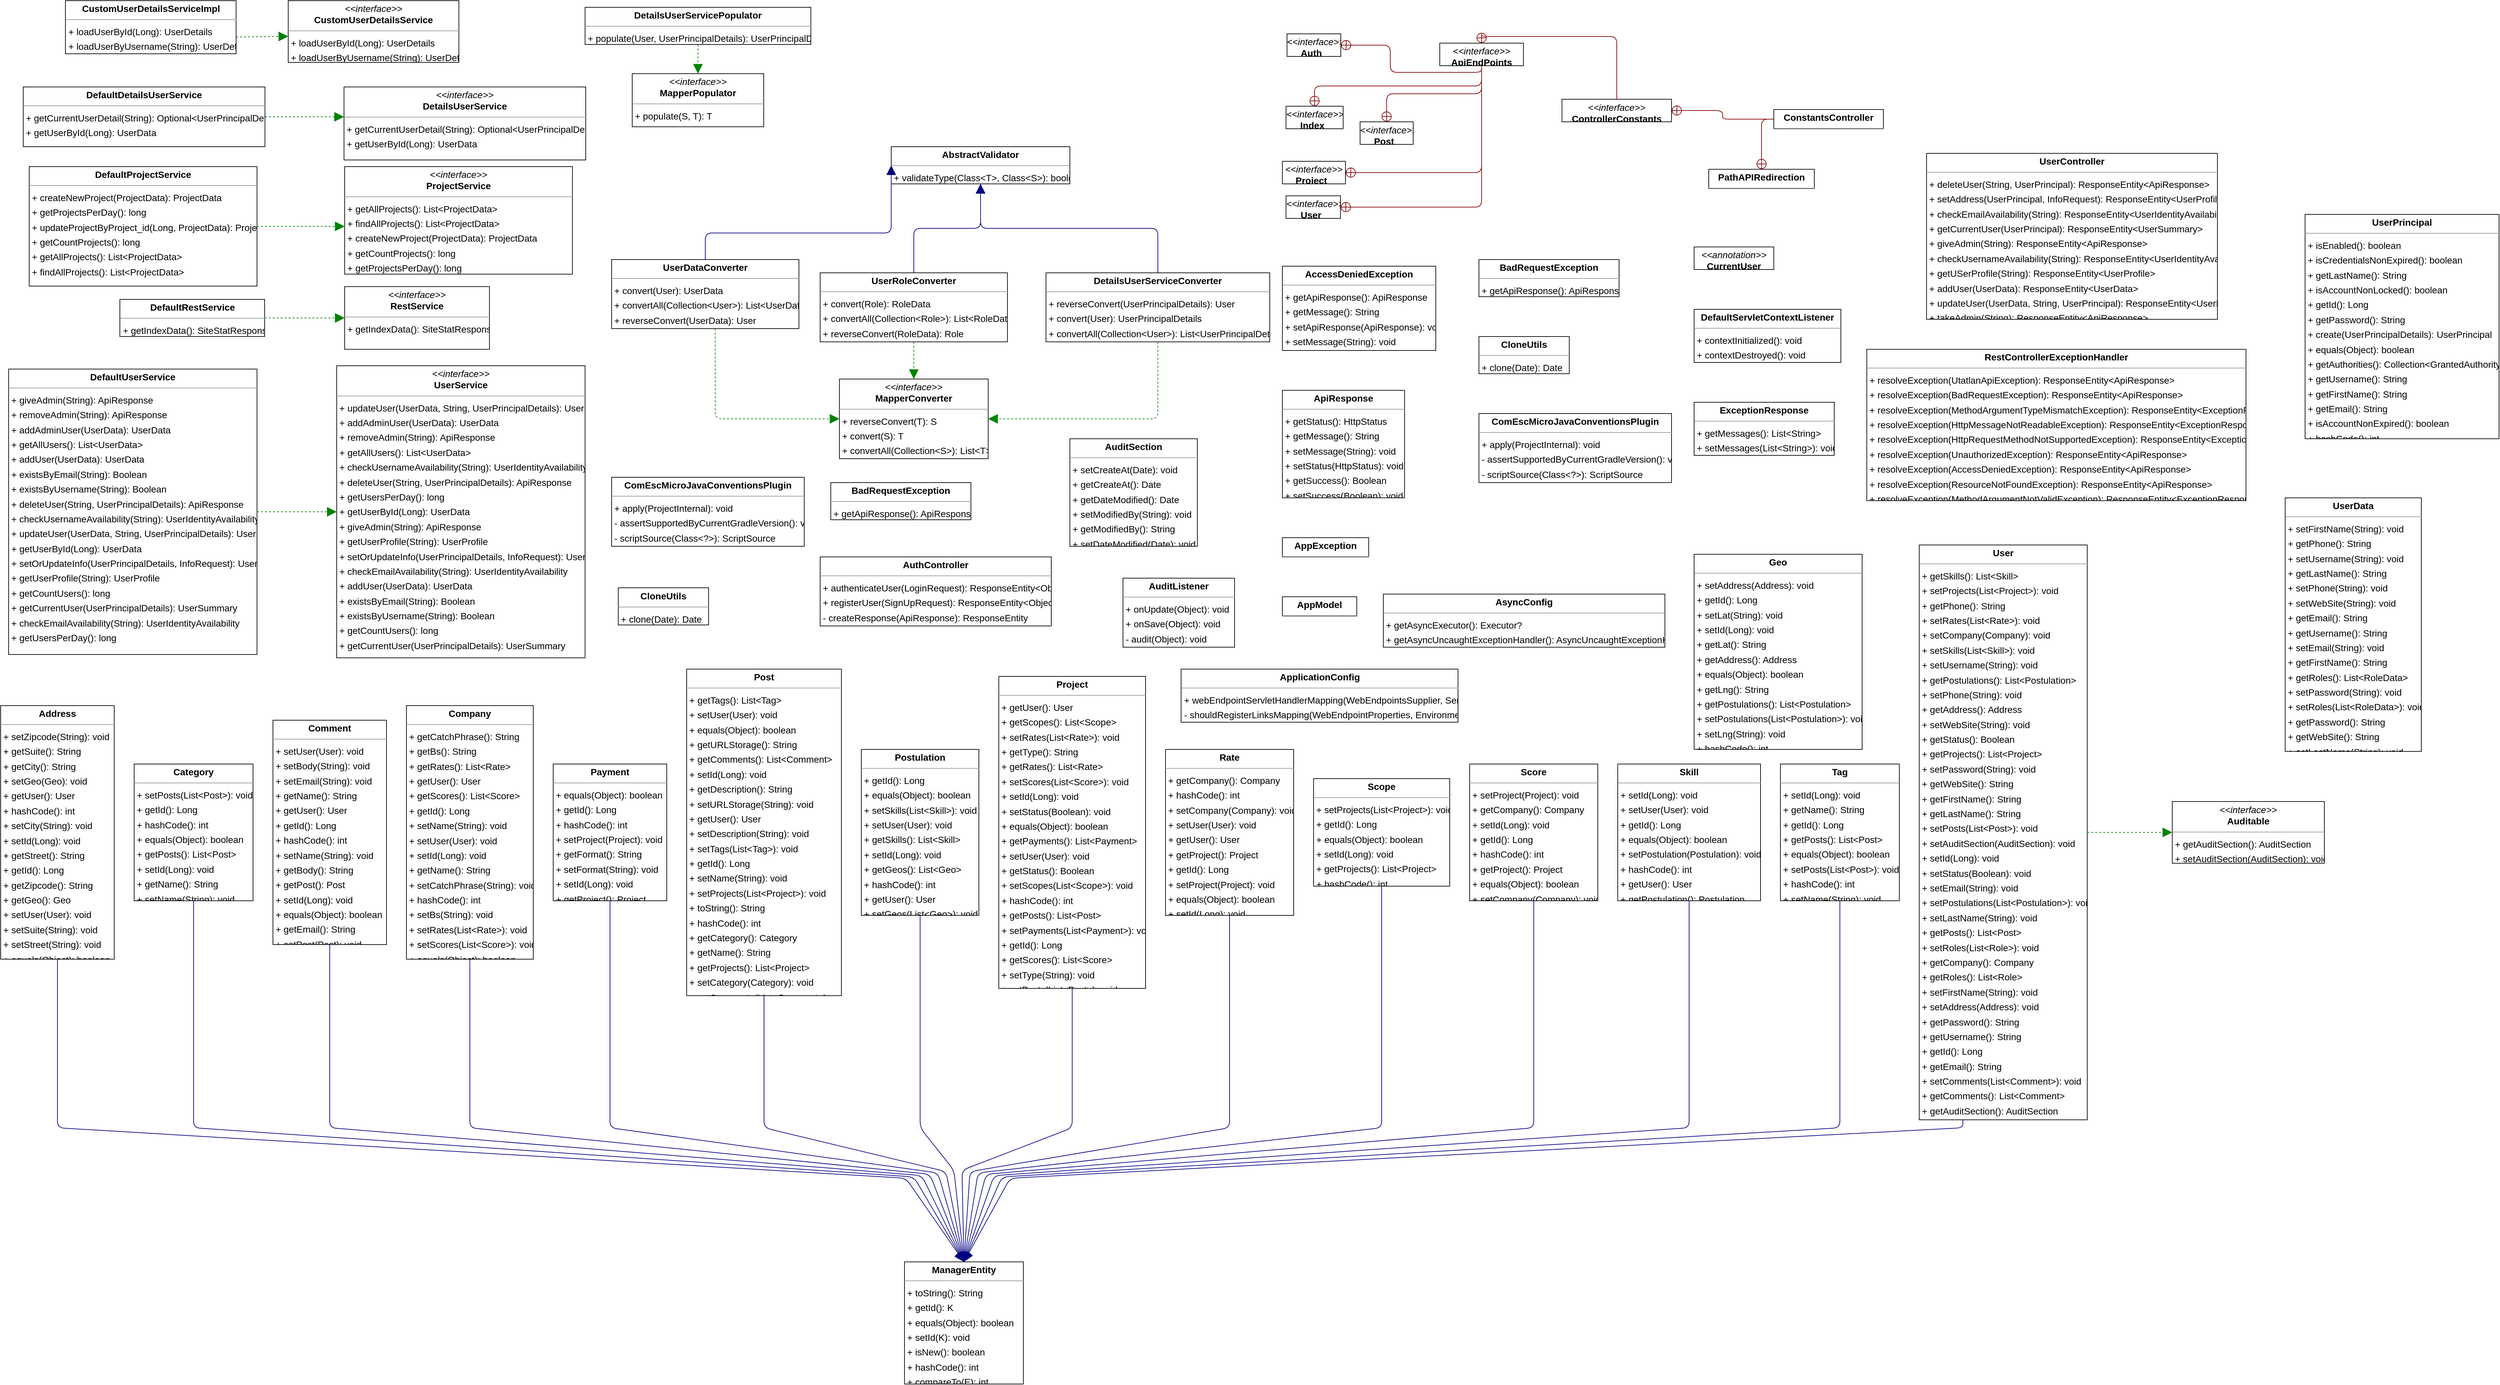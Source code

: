 <mxfile version="20.3.2" type="device"><diagram id="njbZOx1nMoetWhdykB2X" name="Página-1"><mxGraphModel dx="4890" dy="3415" grid="1" gridSize="10" guides="1" tooltips="1" connect="1" arrows="1" fold="1" page="1" pageScale="1" pageWidth="827" pageHeight="1169" background="none" math="0" shadow="0"><root><mxCell id="0"/><mxCell id="1" parent="0"/><mxCell id="node6" value="&lt;p style=&quot;margin:0px;margin-top:4px;text-align:center;&quot;&gt;&lt;b&gt;AbstractValidator&lt;T, S&gt;&lt;/b&gt;&lt;/p&gt;&lt;hr size=&quot;1&quot;/&gt;&lt;p style=&quot;margin:0 0 0 4px;line-height:1.6;&quot;&gt;+ validateType(Class&amp;lt;T&amp;gt;, Class&amp;lt;S&amp;gt;): boolean&lt;/p&gt;" style="verticalAlign=top;align=left;overflow=fill;fontSize=14;fontFamily=Helvetica;html=1;rounded=0;shadow=0;comic=0;labelBackgroundColor=none;strokeWidth=1;" parent="1" vertex="1"><mxGeometry x="521" y="-949" width="269" height="56" as="geometry"/></mxCell><mxCell id="node72" value="&lt;p style=&quot;margin:0px;margin-top:4px;text-align:center;&quot;&gt;&lt;b&gt;AccessDeniedException&lt;/b&gt;&lt;/p&gt;&lt;hr size=&quot;1&quot;/&gt;&lt;p style=&quot;margin:0 0 0 4px;line-height:1.6;&quot;&gt;+ getApiResponse(): ApiResponse&lt;br/&gt;+ getMessage(): String&lt;br/&gt;+ setApiResponse(ApiResponse): void&lt;br/&gt;+ setMessage(String): void&lt;/p&gt;" style="verticalAlign=top;align=left;overflow=fill;fontSize=14;fontFamily=Helvetica;html=1;rounded=0;shadow=0;comic=0;labelBackgroundColor=none;strokeWidth=1;" parent="1" vertex="1"><mxGeometry x="1110" y="-769" width="231" height="127" as="geometry"/></mxCell><mxCell id="node67" value="&lt;p style=&quot;margin:0px;margin-top:4px;text-align:center;&quot;&gt;&lt;b&gt;Address&lt;/b&gt;&lt;/p&gt;&lt;hr size=&quot;1&quot;/&gt;&lt;p style=&quot;margin:0 0 0 4px;line-height:1.6;&quot;&gt;+ setZipcode(String): void&lt;br/&gt;+ getSuite(): String&lt;br/&gt;+ getCity(): String&lt;br/&gt;+ setGeo(Geo): void&lt;br/&gt;+ getUser(): User&lt;br/&gt;+ hashCode(): int&lt;br/&gt;+ setCity(String): void&lt;br/&gt;+ setId(Long): void&lt;br/&gt;+ getStreet(): String&lt;br/&gt;+ getId(): Long&lt;br/&gt;+ getZipcode(): String&lt;br/&gt;+ getGeo(): Geo&lt;br/&gt;+ setUser(User): void&lt;br/&gt;+ setSuite(String): void&lt;br/&gt;+ setStreet(String): void&lt;br/&gt;+ equals(Object): boolean&lt;/p&gt;" style="verticalAlign=top;align=left;overflow=fill;fontSize=14;fontFamily=Helvetica;html=1;rounded=0;shadow=0;comic=0;labelBackgroundColor=none;strokeWidth=1;" parent="1" vertex="1"><mxGeometry x="-820" y="-107" width="171" height="382" as="geometry"/></mxCell><mxCell id="node105" value="&lt;p style=&quot;margin:0px;margin-top:4px;text-align:center;&quot;&gt;&lt;i&gt;&amp;lt;&amp;lt;interface&amp;gt;&amp;gt;&lt;/i&gt;&lt;br/&gt;&lt;b&gt;ApiEndPoints&lt;/b&gt;&lt;/p&gt;&lt;hr size=&quot;1&quot;/&gt;" style="verticalAlign=top;align=left;overflow=fill;fontSize=14;fontFamily=Helvetica;html=1;rounded=0;shadow=0;comic=0;labelBackgroundColor=none;strokeWidth=1;" parent="1" vertex="1"><mxGeometry x="1347" y="-1104.997" width="126" height="34" as="geometry"/></mxCell><mxCell id="node83" value="&lt;p style=&quot;margin:0px;margin-top:4px;text-align:center;&quot;&gt;&lt;b&gt;ApiResponse&lt;/b&gt;&lt;/p&gt;&lt;hr size=&quot;1&quot;/&gt;&lt;p style=&quot;margin:0 0 0 4px;line-height:1.6;&quot;&gt;+ getStatus(): HttpStatus&lt;br/&gt;+ getMessage(): String&lt;br/&gt;+ setMessage(String): void&lt;br/&gt;+ setStatus(HttpStatus): void&lt;br/&gt;+ getSuccess(): Boolean&lt;br/&gt;+ setSuccess(Boolean): void&lt;/p&gt;" style="verticalAlign=top;align=left;overflow=fill;fontSize=14;fontFamily=Helvetica;html=1;rounded=0;shadow=0;comic=0;labelBackgroundColor=none;strokeWidth=1;" parent="1" vertex="1"><mxGeometry x="1110" y="-582" width="184" height="162" as="geometry"/></mxCell><mxCell id="node98" value="&lt;p style=&quot;margin:0px;margin-top:4px;text-align:center;&quot;&gt;&lt;b&gt;AppException&lt;/b&gt;&lt;/p&gt;&lt;hr size=&quot;1&quot;/&gt;" style="verticalAlign=top;align=left;overflow=fill;fontSize=14;fontFamily=Helvetica;html=1;rounded=0;shadow=0;comic=0;labelBackgroundColor=none;strokeWidth=1;" parent="1" vertex="1"><mxGeometry x="1110" y="-360" width="130" height="29" as="geometry"/></mxCell><mxCell id="node95" value="&lt;p style=&quot;margin:0px;margin-top:4px;text-align:center;&quot;&gt;&lt;b&gt;AppModel&lt;/b&gt;&lt;/p&gt;&lt;hr size=&quot;1&quot;/&gt;" style="verticalAlign=top;align=left;overflow=fill;fontSize=14;fontFamily=Helvetica;html=1;rounded=0;shadow=0;comic=0;labelBackgroundColor=none;strokeWidth=1;" parent="1" vertex="1"><mxGeometry x="1110" y="-271" width="112" height="29" as="geometry"/></mxCell><mxCell id="node34" value="&lt;p style=&quot;margin:0px;margin-top:4px;text-align:center;&quot;&gt;&lt;b&gt;ApplicationConfig&lt;/b&gt;&lt;/p&gt;&lt;hr size=&quot;1&quot;/&gt;&lt;p style=&quot;margin:0 0 0 4px;line-height:1.6;&quot;&gt;+ webEndpointServletHandlerMapping(WebEndpointsSupplier, ServletEndpointsSupplier, ControllerEndpointsSupplier, EndpointMediaTypes, CorsEndpointProperties, WebEndpointProperties, Environment): WebMvcEndpointHandlerMapping&lt;br/&gt;- shouldRegisterLinksMapping(WebEndpointProperties, Environment, String): boolean&lt;/p&gt;" style="verticalAlign=top;align=left;overflow=fill;fontSize=14;fontFamily=Helvetica;html=1;rounded=0;shadow=0;comic=0;labelBackgroundColor=none;strokeWidth=1;" parent="1" vertex="1"><mxGeometry x="957.5" y="-162" width="417" height="80" as="geometry"/></mxCell><mxCell id="node33" value="&lt;p style=&quot;margin:0px;margin-top:4px;text-align:center;&quot;&gt;&lt;b&gt;AsyncConfig&lt;/b&gt;&lt;/p&gt;&lt;hr size=&quot;1&quot;/&gt;&lt;p style=&quot;margin:0 0 0 4px;line-height:1.6;&quot;&gt;+ getAsyncExecutor(): Executor?&lt;br/&gt;+ getAsyncUncaughtExceptionHandler(): AsyncUncaughtExceptionHandler?&lt;/p&gt;" style="verticalAlign=top;align=left;overflow=fill;fontSize=14;fontFamily=Helvetica;html=1;rounded=0;shadow=0;comic=0;labelBackgroundColor=none;strokeWidth=1;" parent="1" vertex="1"><mxGeometry x="1262" y="-275" width="424" height="80" as="geometry"/></mxCell><mxCell id="node77" value="&lt;p style=&quot;margin:0px;margin-top:4px;text-align:center;&quot;&gt;&lt;b&gt;AuditListener&lt;/b&gt;&lt;/p&gt;&lt;hr size=&quot;1&quot;/&gt;&lt;p style=&quot;margin:0 0 0 4px;line-height:1.6;&quot;&gt;+ onUpdate(Object): void&lt;br/&gt;+ onSave(Object): void&lt;br/&gt;- audit(Object): void&lt;/p&gt;" style="verticalAlign=top;align=left;overflow=fill;fontSize=14;fontFamily=Helvetica;html=1;rounded=0;shadow=0;comic=0;labelBackgroundColor=none;strokeWidth=1;" parent="1" vertex="1"><mxGeometry x="870" y="-299" width="168" height="104" as="geometry"/></mxCell><mxCell id="node84" value="&lt;p style=&quot;margin:0px;margin-top:4px;text-align:center;&quot;&gt;&lt;b&gt;AuditSection&lt;/b&gt;&lt;/p&gt;&lt;hr size=&quot;1&quot;/&gt;&lt;p style=&quot;margin:0 0 0 4px;line-height:1.6;&quot;&gt;+ setCreateAt(Date): void&lt;br/&gt;+ getCreateAt(): Date&lt;br/&gt;+ getDateModified(): Date&lt;br/&gt;+ setModifiedBy(String): void&lt;br/&gt;+ getModifiedBy(): String&lt;br/&gt;+ setDateModified(Date): void&lt;/p&gt;" style="verticalAlign=top;align=left;overflow=fill;fontSize=14;fontFamily=Helvetica;html=1;rounded=0;shadow=0;comic=0;labelBackgroundColor=none;strokeWidth=1;" parent="1" vertex="1"><mxGeometry x="790" y="-509" width="192" height="162" as="geometry"/></mxCell><mxCell id="node45" value="&lt;p style=&quot;margin:0px;margin-top:4px;text-align:center;&quot;&gt;&lt;i&gt;&amp;lt;&amp;lt;interface&amp;gt;&amp;gt;&lt;/i&gt;&lt;br/&gt;&lt;b&gt;Auditable&lt;/b&gt;&lt;/p&gt;&lt;hr size=&quot;1&quot;/&gt;&lt;p style=&quot;margin:0 0 0 4px;line-height:1.6;&quot;&gt;+ getAuditSection(): AuditSection&lt;br/&gt;+ setAuditSection(AuditSection): void&lt;/p&gt;" style="verticalAlign=top;align=left;overflow=fill;fontSize=14;fontFamily=Helvetica;html=1;rounded=0;shadow=0;comic=0;labelBackgroundColor=none;strokeWidth=1;" parent="1" vertex="1"><mxGeometry x="2450" y="37.5" width="229" height="93" as="geometry"/></mxCell><mxCell id="node42" value="&lt;p style=&quot;margin:0px;margin-top:4px;text-align:center;&quot;&gt;&lt;b&gt;AuthController&lt;/b&gt;&lt;/p&gt;&lt;hr size=&quot;1&quot;/&gt;&lt;p style=&quot;margin:0 0 0 4px;line-height:1.6;&quot;&gt;+ authenticateUser(LoginRequest): ResponseEntity&amp;lt;Object&amp;gt;&lt;br/&gt;+ registerUser(SignUpRequest): ResponseEntity&amp;lt;Object&amp;gt;&lt;br/&gt;- createResponse(ApiResponse): ResponseEntity&lt;/p&gt;" style="verticalAlign=top;align=left;overflow=fill;fontSize=14;fontFamily=Helvetica;html=1;rounded=0;shadow=0;comic=0;labelBackgroundColor=none;strokeWidth=1;" parent="1" vertex="1"><mxGeometry x="414" y="-331" width="348" height="104" as="geometry"/></mxCell><mxCell id="node106" value="&lt;p style=&quot;margin:0px;margin-top:4px;text-align:center;&quot;&gt;&lt;i&gt;&amp;lt;&amp;lt;interface&amp;gt;&amp;gt;&lt;/i&gt;&lt;br/&gt;&lt;b&gt;Auth_&lt;/b&gt;&lt;/p&gt;&lt;hr size=&quot;1&quot;/&gt;" style="verticalAlign=top;align=left;overflow=fill;fontSize=14;fontFamily=Helvetica;html=1;rounded=0;shadow=0;comic=0;labelBackgroundColor=none;strokeWidth=1;" parent="1" vertex="1"><mxGeometry x="1117" y="-1119" width="81" height="34" as="geometry"/></mxCell><mxCell id="node30" value="&lt;p style=&quot;margin:0px;margin-top:4px;text-align:center;&quot;&gt;&lt;b&gt;BadRequestException&lt;/b&gt;&lt;/p&gt;&lt;hr size=&quot;1&quot;/&gt;&lt;p style=&quot;margin:0 0 0 4px;line-height:1.6;&quot;&gt;+ getApiResponse(): ApiResponse&lt;/p&gt;" style="verticalAlign=top;align=left;overflow=fill;fontSize=14;fontFamily=Helvetica;html=1;rounded=0;shadow=0;comic=0;labelBackgroundColor=none;strokeWidth=1;" parent="1" vertex="1"><mxGeometry x="430" y="-443" width="211" height="56" as="geometry"/></mxCell><mxCell id="node52" value="&lt;p style=&quot;margin:0px;margin-top:4px;text-align:center;&quot;&gt;&lt;b&gt;Category&lt;/b&gt;&lt;/p&gt;&lt;hr size=&quot;1&quot;/&gt;&lt;p style=&quot;margin:0 0 0 4px;line-height:1.6;&quot;&gt;+ setPosts(List&amp;lt;Post&amp;gt;): void&lt;br/&gt;+ getId(): Long&lt;br/&gt;+ hashCode(): int&lt;br/&gt;+ equals(Object): boolean&lt;br/&gt;+ getPosts(): List&amp;lt;Post&amp;gt;&lt;br/&gt;+ setId(Long): void&lt;br/&gt;+ getName(): String&lt;br/&gt;+ setName(String): void&lt;/p&gt;" style="verticalAlign=top;align=left;overflow=fill;fontSize=14;fontFamily=Helvetica;html=1;rounded=0;shadow=0;comic=0;labelBackgroundColor=none;strokeWidth=1;" parent="1" vertex="1"><mxGeometry x="-619" y="-19" width="179" height="206" as="geometry"/></mxCell><mxCell id="node11" value="&lt;p style=&quot;margin:0px;margin-top:4px;text-align:center;&quot;&gt;&lt;b&gt;CloneUtils&lt;/b&gt;&lt;/p&gt;&lt;hr size=&quot;1&quot;/&gt;&lt;p style=&quot;margin:0 0 0 4px;line-height:1.6;&quot;&gt;+ clone(Date): Date&lt;/p&gt;" style="verticalAlign=top;align=left;overflow=fill;fontSize=14;fontFamily=Helvetica;html=1;rounded=0;shadow=0;comic=0;labelBackgroundColor=none;strokeWidth=1;" parent="1" vertex="1"><mxGeometry x="110" y="-284.5" width="136" height="56" as="geometry"/></mxCell><mxCell id="node55" value="&lt;p style=&quot;margin:0px;margin-top:4px;text-align:center;&quot;&gt;&lt;b&gt;ComEscMicroJavaConventionsPlugin&lt;/b&gt;&lt;/p&gt;&lt;hr size=&quot;1&quot;/&gt;&lt;p style=&quot;margin:0 0 0 4px;line-height:1.6;&quot;&gt;+ apply(ProjectInternal): void&lt;br/&gt;- assertSupportedByCurrentGradleVersion(): void&lt;br/&gt;- scriptSource(Class&amp;lt;?&amp;gt;): ScriptSource&lt;/p&gt;" style="verticalAlign=top;align=left;overflow=fill;fontSize=14;fontFamily=Helvetica;html=1;rounded=0;shadow=0;comic=0;labelBackgroundColor=none;strokeWidth=1;" parent="1" vertex="1"><mxGeometry x="100" y="-451" width="290" height="104" as="geometry"/></mxCell><mxCell id="node97" value="&lt;p style=&quot;margin:0px;margin-top:4px;text-align:center;&quot;&gt;&lt;b&gt;Comment&lt;/b&gt;&lt;/p&gt;&lt;hr size=&quot;1&quot;/&gt;&lt;p style=&quot;margin:0 0 0 4px;line-height:1.6;&quot;&gt;+ setUser(User): void&lt;br/&gt;+ setBody(String): void&lt;br/&gt;+ setEmail(String): void&lt;br/&gt;+ getName(): String&lt;br/&gt;+ getUser(): User&lt;br/&gt;+ getId(): Long&lt;br/&gt;+ hashCode(): int&lt;br/&gt;+ setName(String): void&lt;br/&gt;+ getBody(): String&lt;br/&gt;+ getPost(): Post&lt;br/&gt;+ setId(Long): void&lt;br/&gt;+ equals(Object): boolean&lt;br/&gt;+ getEmail(): String&lt;br/&gt;+ setPost(Post): void&lt;/p&gt;" style="verticalAlign=top;align=left;overflow=fill;fontSize=14;fontFamily=Helvetica;html=1;rounded=0;shadow=0;comic=0;labelBackgroundColor=none;strokeWidth=1;" parent="1" vertex="1"><mxGeometry x="-410" y="-85" width="171" height="338" as="geometry"/></mxCell><mxCell id="node3" value="&lt;p style=&quot;margin:0px;margin-top:4px;text-align:center;&quot;&gt;&lt;b&gt;Company&lt;/b&gt;&lt;/p&gt;&lt;hr size=&quot;1&quot;/&gt;&lt;p style=&quot;margin:0 0 0 4px;line-height:1.6;&quot;&gt;+ getCatchPhrase(): String&lt;br/&gt;+ getBs(): String&lt;br/&gt;+ getRates(): List&amp;lt;Rate&amp;gt;&lt;br/&gt;+ getUser(): User&lt;br/&gt;+ getScores(): List&amp;lt;Score&amp;gt;&lt;br/&gt;+ getId(): Long&lt;br/&gt;+ setName(String): void&lt;br/&gt;+ setUser(User): void&lt;br/&gt;+ setId(Long): void&lt;br/&gt;+ getName(): String&lt;br/&gt;+ setCatchPhrase(String): void&lt;br/&gt;+ hashCode(): int&lt;br/&gt;+ setBs(String): void&lt;br/&gt;+ setRates(List&amp;lt;Rate&amp;gt;): void&lt;br/&gt;+ setScores(List&amp;lt;Score&amp;gt;): void&lt;br/&gt;+ equals(Object): boolean&lt;/p&gt;" style="verticalAlign=top;align=left;overflow=fill;fontSize=14;fontFamily=Helvetica;html=1;rounded=0;shadow=0;comic=0;labelBackgroundColor=none;strokeWidth=1;" parent="1" vertex="1"><mxGeometry x="-209" y="-107" width="191" height="382" as="geometry"/></mxCell><mxCell id="node71" value="&lt;p style=&quot;margin:0px;margin-top:4px;text-align:center;&quot;&gt;&lt;b&gt;ConstantsController&lt;/b&gt;&lt;/p&gt;&lt;hr size=&quot;1&quot;/&gt;" style="verticalAlign=top;align=left;overflow=fill;fontSize=14;fontFamily=Helvetica;html=1;rounded=0;shadow=0;comic=0;labelBackgroundColor=none;strokeWidth=1;" parent="1" vertex="1"><mxGeometry x="1850" y="-1005" width="165" height="29" as="geometry"/></mxCell><mxCell id="node103" value="&lt;p style=&quot;margin:0px;margin-top:4px;text-align:center;&quot;&gt;&lt;i&gt;&amp;lt;&amp;lt;interface&amp;gt;&amp;gt;&lt;/i&gt;&lt;br/&gt;&lt;b&gt;ControllerConstants&lt;/b&gt;&lt;/p&gt;&lt;hr size=&quot;1&quot;/&gt;" style="verticalAlign=top;align=left;overflow=fill;fontSize=14;fontFamily=Helvetica;html=1;rounded=0;shadow=0;comic=0;labelBackgroundColor=none;strokeWidth=1;" parent="1" vertex="1"><mxGeometry x="1531" y="-1020.5" width="165" height="34" as="geometry"/></mxCell><mxCell id="node94" value="&lt;p style=&quot;margin:0px;margin-top:4px;text-align:center;&quot;&gt;&lt;i&gt;&amp;lt;&amp;lt;annotation&amp;gt;&amp;gt;&lt;/i&gt;&lt;br/&gt;&lt;b&gt;CurrentUser&lt;/b&gt;&lt;/p&gt;&lt;hr size=&quot;1&quot;/&gt;" style="verticalAlign=top;align=left;overflow=fill;fontSize=14;fontFamily=Helvetica;html=1;rounded=0;shadow=0;comic=0;labelBackgroundColor=none;strokeWidth=1;" parent="1" vertex="1"><mxGeometry x="1730" y="-798" width="120" height="34" as="geometry"/></mxCell><mxCell id="node28" value="&lt;p style=&quot;margin:0px;margin-top:4px;text-align:center;&quot;&gt;&lt;i&gt;&amp;lt;&amp;lt;interface&amp;gt;&amp;gt;&lt;/i&gt;&lt;br/&gt;&lt;b&gt;CustomUserDetailsService&lt;/b&gt;&lt;/p&gt;&lt;hr size=&quot;1&quot;/&gt;&lt;p style=&quot;margin:0 0 0 4px;line-height:1.6;&quot;&gt;+ loadUserById(Long): UserDetails&lt;br/&gt;+ loadUserByUsername(String): UserDetails&lt;/p&gt;" style="verticalAlign=top;align=left;overflow=fill;fontSize=14;fontFamily=Helvetica;html=1;rounded=0;shadow=0;comic=0;labelBackgroundColor=none;strokeWidth=1;" parent="1" vertex="1"><mxGeometry x="-387" y="-1169" width="257" height="93" as="geometry"/></mxCell><mxCell id="node20" value="&lt;p style=&quot;margin:0px;margin-top:4px;text-align:center;&quot;&gt;&lt;b&gt;CustomUserDetailsServiceImpl&lt;/b&gt;&lt;/p&gt;&lt;hr size=&quot;1&quot;/&gt;&lt;p style=&quot;margin:0 0 0 4px;line-height:1.6;&quot;&gt;+ loadUserById(Long): UserDetails&lt;br/&gt;+ loadUserByUsername(String): UserDetails&lt;/p&gt;" style="verticalAlign=top;align=left;overflow=fill;fontSize=14;fontFamily=Helvetica;html=1;rounded=0;shadow=0;comic=0;labelBackgroundColor=none;strokeWidth=1;" parent="1" vertex="1"><mxGeometry x="-722.5" y="-1169" width="257" height="80" as="geometry"/></mxCell><mxCell id="node12" value="&lt;p style=&quot;margin:0px;margin-top:4px;text-align:center;&quot;&gt;&lt;b&gt;DefaultDetailsUserService&lt;/b&gt;&lt;/p&gt;&lt;hr size=&quot;1&quot;/&gt;&lt;p style=&quot;margin:0 0 0 4px;line-height:1.6;&quot;&gt;+ getCurrentUserDetail(String): Optional&amp;lt;UserPrincipalDetails&amp;gt;&lt;br/&gt;+ getUserById(Long): UserData&lt;/p&gt;" style="verticalAlign=top;align=left;overflow=fill;fontSize=14;fontFamily=Helvetica;html=1;rounded=0;shadow=0;comic=0;labelBackgroundColor=none;strokeWidth=1;" parent="1" vertex="1"><mxGeometry x="-786" y="-1039" width="364" height="90" as="geometry"/></mxCell><mxCell id="node87" value="&lt;p style=&quot;margin:0px;margin-top:4px;text-align:center;&quot;&gt;&lt;b&gt;DefaultProjectService&lt;/b&gt;&lt;/p&gt;&lt;hr size=&quot;1&quot;/&gt;&lt;p style=&quot;margin:0 0 0 4px;line-height:1.6;&quot;&gt;+ createNewProject(ProjectData): ProjectData&lt;br/&gt;+ getProjectsPerDay(): long&lt;br/&gt;+ updateProjectByProject_id(Long, ProjectData): ProjectData&lt;br/&gt;+ getCountProjects(): long&lt;br/&gt;+ getAllProjects(): List&amp;lt;ProjectData&amp;gt;&lt;br/&gt;+ findAllProjects(): List&amp;lt;ProjectData&amp;gt;&lt;/p&gt;" style="verticalAlign=top;align=left;overflow=fill;fontSize=14;fontFamily=Helvetica;html=1;rounded=0;shadow=0;comic=0;labelBackgroundColor=none;strokeWidth=1;" parent="1" vertex="1"><mxGeometry x="-777" y="-919" width="343" height="180" as="geometry"/></mxCell><mxCell id="node8" value="&lt;p style=&quot;margin:0px;margin-top:4px;text-align:center;&quot;&gt;&lt;b&gt;DefaultRestService&lt;/b&gt;&lt;/p&gt;&lt;hr size=&quot;1&quot;/&gt;&lt;p style=&quot;margin:0 0 0 4px;line-height:1.6;&quot;&gt;+ getIndexData(): SiteStatResponse&lt;/p&gt;" style="verticalAlign=top;align=left;overflow=fill;fontSize=14;fontFamily=Helvetica;html=1;rounded=0;shadow=0;comic=0;labelBackgroundColor=none;strokeWidth=1;" parent="1" vertex="1"><mxGeometry x="-640.5" y="-719" width="218" height="56" as="geometry"/></mxCell><mxCell id="node32" value="&lt;p style=&quot;margin:0px;margin-top:4px;text-align:center;&quot;&gt;&lt;b&gt;DefaultServletContextListener&lt;/b&gt;&lt;/p&gt;&lt;hr size=&quot;1&quot;/&gt;&lt;p style=&quot;margin:0 0 0 4px;line-height:1.6;&quot;&gt;+ contextInitialized(): void&lt;br/&gt;+ contextDestroyed(): void&lt;/p&gt;" style="verticalAlign=top;align=left;overflow=fill;fontSize=14;fontFamily=Helvetica;html=1;rounded=0;shadow=0;comic=0;labelBackgroundColor=none;strokeWidth=1;" parent="1" vertex="1"><mxGeometry x="1730" y="-704" width="221" height="80" as="geometry"/></mxCell><mxCell id="node44" value="&lt;p style=&quot;margin:0px;margin-top:4px;text-align:center;&quot;&gt;&lt;b&gt;DefaultUserService&lt;/b&gt;&lt;/p&gt;&lt;hr size=&quot;1&quot;/&gt;&lt;p style=&quot;margin:0 0 0 4px;line-height:1.6;&quot;&gt;+ giveAdmin(String): ApiResponse&lt;br/&gt;+ removeAdmin(String): ApiResponse&lt;br/&gt;+ addAdminUser(UserData): UserData&lt;br/&gt;+ getAllUsers(): List&amp;lt;UserData&amp;gt;&lt;br/&gt;+ addUser(UserData): UserData&lt;br/&gt;+ existsByEmail(String): Boolean&lt;br/&gt;+ existsByUsername(String): Boolean&lt;br/&gt;+ deleteUser(String, UserPrincipalDetails): ApiResponse&lt;br/&gt;+ checkUsernameAvailability(String): UserIdentityAvailability&lt;br/&gt;+ updateUser(UserData, String, UserPrincipalDetails): UserData&lt;br/&gt;+ getUserById(Long): UserData&lt;br/&gt;+ setOrUpdateInfo(UserPrincipalDetails, InfoRequest): UserProfile&lt;br/&gt;+ getUserProfile(String): UserProfile&lt;br/&gt;+ getCountUsers(): long&lt;br/&gt;+ getCurrentUser(UserPrincipalDetails): UserSummary&lt;br/&gt;+ checkEmailAvailability(String): UserIdentityAvailability&lt;br/&gt;+ getUsersPerDay(): long&lt;/p&gt;" style="verticalAlign=top;align=left;overflow=fill;fontSize=14;fontFamily=Helvetica;html=1;rounded=0;shadow=0;comic=0;labelBackgroundColor=none;strokeWidth=1;" parent="1" vertex="1"><mxGeometry x="-808" y="-614" width="374" height="430" as="geometry"/></mxCell><mxCell id="node80" value="&lt;p style=&quot;margin:0px;margin-top:4px;text-align:center;&quot;&gt;&lt;i&gt;&amp;lt;&amp;lt;interface&amp;gt;&amp;gt;&lt;/i&gt;&lt;br/&gt;&lt;b&gt;DetailsUserService&lt;/b&gt;&lt;/p&gt;&lt;hr size=&quot;1&quot;/&gt;&lt;p style=&quot;margin:0 0 0 4px;line-height:1.6;&quot;&gt;+ getCurrentUserDetail(String): Optional&amp;lt;UserPrincipalDetails&amp;gt;&lt;br/&gt;+ getUserById(Long): UserData&lt;/p&gt;" style="verticalAlign=top;align=left;overflow=fill;fontSize=14;fontFamily=Helvetica;html=1;rounded=0;shadow=0;comic=0;labelBackgroundColor=none;strokeWidth=1;" parent="1" vertex="1"><mxGeometry x="-303" y="-1039" width="364" height="110" as="geometry"/></mxCell><mxCell id="node41" value="&lt;p style=&quot;margin:0px;margin-top:4px;text-align:center;&quot;&gt;&lt;b&gt;DetailsUserServiceConverter&lt;/b&gt;&lt;/p&gt;&lt;hr size=&quot;1&quot;/&gt;&lt;p style=&quot;margin:0 0 0 4px;line-height:1.6;&quot;&gt;+ reverseConvert(UserPrincipalDetails): User&lt;br/&gt;+ convert(User): UserPrincipalDetails&lt;br/&gt;+ convertAll(Collection&amp;lt;User&amp;gt;): List&amp;lt;UserPrincipalDetails&amp;gt;&lt;/p&gt;" style="verticalAlign=top;align=left;overflow=fill;fontSize=14;fontFamily=Helvetica;html=1;rounded=0;shadow=0;comic=0;labelBackgroundColor=none;strokeWidth=1;" parent="1" vertex="1"><mxGeometry x="754" y="-759" width="337" height="104" as="geometry"/></mxCell><mxCell id="node4" value="&lt;p style=&quot;margin:0px;margin-top:4px;text-align:center;&quot;&gt;&lt;b&gt;DetailsUserServicePopulator&lt;/b&gt;&lt;/p&gt;&lt;hr size=&quot;1&quot;/&gt;&lt;p style=&quot;margin:0 0 0 4px;line-height:1.6;&quot;&gt;+ populate(User, UserPrincipalDetails): UserPrincipalDetails&lt;/p&gt;" style="verticalAlign=top;align=left;overflow=fill;fontSize=14;fontFamily=Helvetica;html=1;rounded=0;shadow=0;comic=0;labelBackgroundColor=none;strokeWidth=1;" parent="1" vertex="1"><mxGeometry x="60" y="-1159" width="340" height="56" as="geometry"/></mxCell><mxCell id="node7" value="&lt;p style=&quot;margin:0px;margin-top:4px;text-align:center;&quot;&gt;&lt;b&gt;ExceptionResponse&lt;/b&gt;&lt;/p&gt;&lt;hr size=&quot;1&quot;/&gt;&lt;p style=&quot;margin:0 0 0 4px;line-height:1.6;&quot;&gt;+ getMessages(): List&amp;lt;String&amp;gt;&lt;br/&gt;+ setMessages(List&amp;lt;String&amp;gt;): void&lt;/p&gt;" style="verticalAlign=top;align=left;overflow=fill;fontSize=14;fontFamily=Helvetica;html=1;rounded=0;shadow=0;comic=0;labelBackgroundColor=none;strokeWidth=1;" parent="1" vertex="1"><mxGeometry x="1730" y="-564" width="211" height="80" as="geometry"/></mxCell><mxCell id="node9" value="&lt;p style=&quot;margin:0px;margin-top:4px;text-align:center;&quot;&gt;&lt;b&gt;Geo&lt;/b&gt;&lt;/p&gt;&lt;hr size=&quot;1&quot;/&gt;&lt;p style=&quot;margin:0 0 0 4px;line-height:1.6;&quot;&gt;+ setAddress(Address): void&lt;br/&gt;+ getId(): Long&lt;br/&gt;+ setLat(String): void&lt;br/&gt;+ setId(Long): void&lt;br/&gt;+ getLat(): String&lt;br/&gt;+ getAddress(): Address&lt;br/&gt;+ equals(Object): boolean&lt;br/&gt;+ getLng(): String&lt;br/&gt;+ getPostulations(): List&amp;lt;Postulation&amp;gt;&lt;br/&gt;+ setPostulations(List&amp;lt;Postulation&amp;gt;): void&lt;br/&gt;+ setLng(String): void&lt;br/&gt;+ hashCode(): int&lt;/p&gt;" style="verticalAlign=top;align=left;overflow=fill;fontSize=14;fontFamily=Helvetica;html=1;rounded=0;shadow=0;comic=0;labelBackgroundColor=none;strokeWidth=1;" parent="1" vertex="1"><mxGeometry x="1730" y="-335" width="253" height="294" as="geometry"/></mxCell><mxCell id="node101" value="&lt;p style=&quot;margin:0px;margin-top:4px;text-align:center;&quot;&gt;&lt;i&gt;&amp;lt;&amp;lt;interface&amp;gt;&amp;gt;&lt;/i&gt;&lt;br/&gt;&lt;b&gt;Index_&lt;/b&gt;&lt;/p&gt;&lt;hr size=&quot;1&quot;/&gt;" style="verticalAlign=top;align=left;overflow=fill;fontSize=14;fontFamily=Helvetica;html=1;rounded=0;shadow=0;comic=0;labelBackgroundColor=none;strokeWidth=1;" parent="1" vertex="1"><mxGeometry x="1115.5" y="-1010" width="86" height="34" as="geometry"/></mxCell><mxCell id="node14" value="&lt;p style=&quot;margin:0px;margin-top:4px;text-align:center;&quot;&gt;&lt;b&gt;ManagerEntity&lt;K, E&gt;&lt;/b&gt;&lt;/p&gt;&lt;hr size=&quot;1&quot;/&gt;&lt;p style=&quot;margin:0 0 0 4px;line-height:1.6;&quot;&gt;+ toString(): String&lt;br/&gt;+ getId(): K&lt;br/&gt;+ equals(Object): boolean&lt;br/&gt;+ setId(K): void&lt;br/&gt;+ isNew(): boolean&lt;br/&gt;+ hashCode(): int&lt;br/&gt;+ compareTo(E): int&lt;/p&gt;" style="verticalAlign=top;align=left;overflow=fill;fontSize=14;fontFamily=Helvetica;html=1;rounded=0;shadow=0;comic=0;labelBackgroundColor=none;strokeWidth=1;" parent="1" vertex="1"><mxGeometry x="541" y="731" width="179" height="184" as="geometry"/></mxCell><mxCell id="node69" value="&lt;p style=&quot;margin:0px;margin-top:4px;text-align:center;&quot;&gt;&lt;i&gt;&amp;lt;&amp;lt;interface&amp;gt;&amp;gt;&lt;/i&gt;&lt;br/&gt;&lt;b&gt;MapperConverter&lt;S, T&gt;&lt;/b&gt;&lt;/p&gt;&lt;hr size=&quot;1&quot;/&gt;&lt;p style=&quot;margin:0 0 0 4px;line-height:1.6;&quot;&gt;+ reverseConvert(T): S&lt;br/&gt;+ convert(S): T&lt;br/&gt;+ convertAll(Collection&amp;lt;S&amp;gt;): List&amp;lt;T&amp;gt;&lt;/p&gt;" style="verticalAlign=top;align=left;overflow=fill;fontSize=14;fontFamily=Helvetica;html=1;rounded=0;shadow=0;comic=0;labelBackgroundColor=none;strokeWidth=1;" parent="1" vertex="1"><mxGeometry x="443" y="-599" width="224" height="120" as="geometry"/></mxCell><mxCell id="node27" value="&lt;p style=&quot;margin:0px;margin-top:4px;text-align:center;&quot;&gt;&lt;i&gt;&amp;lt;&amp;lt;interface&amp;gt;&amp;gt;&lt;/i&gt;&lt;br/&gt;&lt;b&gt;MapperPopulator&lt;S, T&gt;&lt;/b&gt;&lt;/p&gt;&lt;hr size=&quot;1&quot;/&gt;&lt;p style=&quot;margin:0 0 0 4px;line-height:1.6;&quot;&gt;+ populate(S, T): T&lt;/p&gt;" style="verticalAlign=top;align=left;overflow=fill;fontSize=14;fontFamily=Helvetica;html=1;rounded=0;shadow=0;comic=0;labelBackgroundColor=none;strokeWidth=1;" parent="1" vertex="1"><mxGeometry x="131" y="-1059" width="198" height="80" as="geometry"/></mxCell><mxCell id="node104" value="&lt;p style=&quot;margin:0px;margin-top:4px;text-align:center;&quot;&gt;&lt;b&gt;PathAPIRedirection&lt;/b&gt;&lt;/p&gt;&lt;hr size=&quot;1&quot;/&gt;" style="verticalAlign=top;align=left;overflow=fill;fontSize=14;fontFamily=Helvetica;html=1;rounded=0;shadow=0;comic=0;labelBackgroundColor=none;strokeWidth=1;" parent="1" vertex="1"><mxGeometry x="1752" y="-915" width="159" height="29" as="geometry"/></mxCell><mxCell id="node46" value="&lt;p style=&quot;margin:0px;margin-top:4px;text-align:center;&quot;&gt;&lt;b&gt;Payment&lt;/b&gt;&lt;/p&gt;&lt;hr size=&quot;1&quot;/&gt;&lt;p style=&quot;margin:0 0 0 4px;line-height:1.6;&quot;&gt;+ equals(Object): boolean&lt;br/&gt;+ getId(): Long&lt;br/&gt;+ hashCode(): int&lt;br/&gt;+ setProject(Project): void&lt;br/&gt;+ getFormat(): String&lt;br/&gt;+ setFormat(String): void&lt;br/&gt;+ setId(Long): void&lt;br/&gt;+ getProject(): Project&lt;/p&gt;" style="verticalAlign=top;align=left;overflow=fill;fontSize=14;fontFamily=Helvetica;html=1;rounded=0;shadow=0;comic=0;labelBackgroundColor=none;strokeWidth=1;" parent="1" vertex="1"><mxGeometry x="12" y="-19" width="171" height="206" as="geometry"/></mxCell><mxCell id="node18" value="&lt;p style=&quot;margin:0px;margin-top:4px;text-align:center;&quot;&gt;&lt;b&gt;Post&lt;/b&gt;&lt;/p&gt;&lt;hr size=&quot;1&quot;/&gt;&lt;p style=&quot;margin:0 0 0 4px;line-height:1.6;&quot;&gt;+ getTags(): List&amp;lt;Tag&amp;gt;&lt;br/&gt;+ setUser(User): void&lt;br/&gt;+ equals(Object): boolean&lt;br/&gt;+ getURLStorage(): String&lt;br/&gt;+ getComments(): List&amp;lt;Comment&amp;gt;&lt;br/&gt;+ setId(Long): void&lt;br/&gt;+ getDescription(): String&lt;br/&gt;+ setURLStorage(String): void&lt;br/&gt;+ getUser(): User&lt;br/&gt;+ setDescription(String): void&lt;br/&gt;+ setTags(List&amp;lt;Tag&amp;gt;): void&lt;br/&gt;+ getId(): Long&lt;br/&gt;+ setName(String): void&lt;br/&gt;+ setProjects(List&amp;lt;Project&amp;gt;): void&lt;br/&gt;+ toString(): String&lt;br/&gt;+ hashCode(): int&lt;br/&gt;+ getCategory(): Category&lt;br/&gt;+ getName(): String&lt;br/&gt;+ getProjects(): List&amp;lt;Project&amp;gt;&lt;br/&gt;+ setCategory(Category): void&lt;br/&gt;+ setComments(List&amp;lt;Comment&amp;gt;): void&lt;/p&gt;" style="verticalAlign=top;align=left;overflow=fill;fontSize=14;fontFamily=Helvetica;html=1;rounded=0;shadow=0;comic=0;labelBackgroundColor=none;strokeWidth=1;" parent="1" vertex="1"><mxGeometry x="213" y="-162" width="233" height="492" as="geometry"/></mxCell><mxCell id="node102" value="&lt;p style=&quot;margin:0px;margin-top:4px;text-align:center;&quot;&gt;&lt;i&gt;&amp;lt;&amp;lt;interface&amp;gt;&amp;gt;&lt;/i&gt;&lt;br/&gt;&lt;b&gt;Post_&lt;/b&gt;&lt;/p&gt;&lt;hr size=&quot;1&quot;/&gt;" style="verticalAlign=top;align=left;overflow=fill;fontSize=14;fontFamily=Helvetica;html=1;rounded=0;shadow=0;comic=0;labelBackgroundColor=none;strokeWidth=1;" parent="1" vertex="1"><mxGeometry x="1227" y="-986.5" width="80" height="34" as="geometry"/></mxCell><mxCell id="node31" value="&lt;p style=&quot;margin:0px;margin-top:4px;text-align:center;&quot;&gt;&lt;b&gt;Postulation&lt;/b&gt;&lt;/p&gt;&lt;hr size=&quot;1&quot;/&gt;&lt;p style=&quot;margin:0 0 0 4px;line-height:1.6;&quot;&gt;+ getId(): Long&lt;br/&gt;+ equals(Object): boolean&lt;br/&gt;+ setSkills(List&amp;lt;Skill&amp;gt;): void&lt;br/&gt;+ setUser(User): void&lt;br/&gt;+ getSkills(): List&amp;lt;Skill&amp;gt;&lt;br/&gt;+ setId(Long): void&lt;br/&gt;+ getGeos(): List&amp;lt;Geo&amp;gt;&lt;br/&gt;+ hashCode(): int&lt;br/&gt;+ getUser(): User&lt;br/&gt;+ setGeos(List&amp;lt;Geo&amp;gt;): void&lt;/p&gt;" style="verticalAlign=top;align=left;overflow=fill;fontSize=14;fontFamily=Helvetica;html=1;rounded=0;shadow=0;comic=0;labelBackgroundColor=none;strokeWidth=1;" parent="1" vertex="1"><mxGeometry x="476" y="-41" width="177" height="250" as="geometry"/></mxCell><mxCell id="node65" value="&lt;p style=&quot;margin:0px;margin-top:4px;text-align:center;&quot;&gt;&lt;b&gt;Project&lt;/b&gt;&lt;/p&gt;&lt;hr size=&quot;1&quot;/&gt;&lt;p style=&quot;margin:0 0 0 4px;line-height:1.6;&quot;&gt;+ getUser(): User&lt;br/&gt;+ getScopes(): List&amp;lt;Scope&amp;gt;&lt;br/&gt;+ setRates(List&amp;lt;Rate&amp;gt;): void&lt;br/&gt;+ getType(): String&lt;br/&gt;+ getRates(): List&amp;lt;Rate&amp;gt;&lt;br/&gt;+ setScores(List&amp;lt;Score&amp;gt;): void&lt;br/&gt;+ setId(Long): void&lt;br/&gt;+ setStatus(Boolean): void&lt;br/&gt;+ equals(Object): boolean&lt;br/&gt;+ getPayments(): List&amp;lt;Payment&amp;gt;&lt;br/&gt;+ setUser(User): void&lt;br/&gt;+ getStatus(): Boolean&lt;br/&gt;+ setScopes(List&amp;lt;Scope&amp;gt;): void&lt;br/&gt;+ hashCode(): int&lt;br/&gt;+ getPosts(): List&amp;lt;Post&amp;gt;&lt;br/&gt;+ setPayments(List&amp;lt;Payment&amp;gt;): void&lt;br/&gt;+ getId(): Long&lt;br/&gt;+ getScores(): List&amp;lt;Score&amp;gt;&lt;br/&gt;+ setType(String): void&lt;br/&gt;+ setPosts(List&amp;lt;Post&amp;gt;): void&lt;/p&gt;" style="verticalAlign=top;align=left;overflow=fill;fontSize=14;fontFamily=Helvetica;html=1;rounded=0;shadow=0;comic=0;labelBackgroundColor=none;strokeWidth=1;" parent="1" vertex="1"><mxGeometry x="683" y="-151" width="221" height="470" as="geometry"/></mxCell><mxCell id="node2" value="&lt;p style=&quot;margin:0px;margin-top:4px;text-align:center;&quot;&gt;&lt;i&gt;&amp;lt;&amp;lt;interface&amp;gt;&amp;gt;&lt;/i&gt;&lt;br/&gt;&lt;b&gt;ProjectService&lt;/b&gt;&lt;/p&gt;&lt;hr size=&quot;1&quot;/&gt;&lt;p style=&quot;margin:0 0 0 4px;line-height:1.6;&quot;&gt;+ getAllProjects(): List&amp;lt;ProjectData&amp;gt;&lt;br/&gt;+ findAllProjects(): List&amp;lt;ProjectData&amp;gt;&lt;br/&gt;+ createNewProject(ProjectData): ProjectData&lt;br/&gt;+ getCountProjects(): long&lt;br/&gt;+ getProjectsPerDay(): long&lt;br/&gt;+ updateProjectByProject_id(Long, ProjectData): ProjectData&lt;/p&gt;" style="verticalAlign=top;align=left;overflow=fill;fontSize=14;fontFamily=Helvetica;html=1;rounded=0;shadow=0;comic=0;labelBackgroundColor=none;strokeWidth=1;" parent="1" vertex="1"><mxGeometry x="-302" y="-919" width="343" height="162" as="geometry"/></mxCell><mxCell id="node99" value="&lt;p style=&quot;margin:0px;margin-top:4px;text-align:center;&quot;&gt;&lt;i&gt;&amp;lt;&amp;lt;interface&amp;gt;&amp;gt;&lt;/i&gt;&lt;br/&gt;&lt;b&gt;Project_&lt;/b&gt;&lt;/p&gt;&lt;hr size=&quot;1&quot;/&gt;" style="verticalAlign=top;align=left;overflow=fill;fontSize=14;fontFamily=Helvetica;html=1;rounded=0;shadow=0;comic=0;labelBackgroundColor=none;strokeWidth=1;" parent="1" vertex="1"><mxGeometry x="1110" y="-927" width="95" height="34" as="geometry"/></mxCell><mxCell id="node53" value="&lt;p style=&quot;margin:0px;margin-top:4px;text-align:center;&quot;&gt;&lt;b&gt;Rate&lt;/b&gt;&lt;/p&gt;&lt;hr size=&quot;1&quot;/&gt;&lt;p style=&quot;margin:0 0 0 4px;line-height:1.6;&quot;&gt;+ getCompany(): Company&lt;br/&gt;+ hashCode(): int&lt;br/&gt;+ setCompany(Company): void&lt;br/&gt;+ setUser(User): void&lt;br/&gt;+ getUser(): User&lt;br/&gt;+ getProject(): Project&lt;br/&gt;+ getId(): Long&lt;br/&gt;+ setProject(Project): void&lt;br/&gt;+ equals(Object): boolean&lt;br/&gt;+ setId(Long): void&lt;/p&gt;" style="verticalAlign=top;align=left;overflow=fill;fontSize=14;fontFamily=Helvetica;html=1;rounded=0;shadow=0;comic=0;labelBackgroundColor=none;strokeWidth=1;" parent="1" vertex="1"><mxGeometry x="934" y="-41" width="193" height="250" as="geometry"/></mxCell><mxCell id="node29" value="&lt;p style=&quot;margin:0px;margin-top:4px;text-align:center;&quot;&gt;&lt;b&gt;RestControllerExceptionHandler&lt;/b&gt;&lt;/p&gt;&lt;hr size=&quot;1&quot;/&gt;&lt;p style=&quot;margin:0 0 0 4px;line-height:1.6;&quot;&gt;+ resolveException(UtatlanApiException): ResponseEntity&amp;lt;ApiResponse&amp;gt;&lt;br/&gt;+ resolveException(BadRequestException): ResponseEntity&amp;lt;ApiResponse&amp;gt;&lt;br/&gt;+ resolveException(MethodArgumentTypeMismatchException): ResponseEntity&amp;lt;ExceptionResponse&amp;gt;&lt;br/&gt;+ resolveException(HttpMessageNotReadableException): ResponseEntity&amp;lt;ExceptionResponse&amp;gt;&lt;br/&gt;+ resolveException(HttpRequestMethodNotSupportedException): ResponseEntity&amp;lt;ExceptionResponse&amp;gt;&lt;br/&gt;+ resolveException(UnauthorizedException): ResponseEntity&amp;lt;ApiResponse&amp;gt;&lt;br/&gt;+ resolveException(AccessDeniedException): ResponseEntity&amp;lt;ApiResponse&amp;gt;&lt;br/&gt;+ resolveException(ResourceNotFoundException): ResponseEntity&amp;lt;ApiResponse&amp;gt;&lt;br/&gt;+ resolveException(MethodArgumentNotValidException): ResponseEntity&amp;lt;ExceptionResponse&amp;gt;&lt;/p&gt;" style="verticalAlign=top;align=left;overflow=fill;fontSize=14;fontFamily=Helvetica;html=1;rounded=0;shadow=0;comic=0;labelBackgroundColor=none;strokeWidth=1;" parent="1" vertex="1"><mxGeometry x="1990" y="-643.75" width="571" height="228" as="geometry"/></mxCell><mxCell id="node1" value="&lt;p style=&quot;margin:0px;margin-top:4px;text-align:center;&quot;&gt;&lt;i&gt;&amp;lt;&amp;lt;interface&amp;gt;&amp;gt;&lt;/i&gt;&lt;br/&gt;&lt;b&gt;RestService&lt;/b&gt;&lt;/p&gt;&lt;hr size=&quot;1&quot;/&gt;&lt;p style=&quot;margin:0 0 0 4px;line-height:1.6;&quot;&gt;+ getIndexData(): SiteStatResponse&lt;/p&gt;" style="verticalAlign=top;align=left;overflow=fill;fontSize=14;fontFamily=Helvetica;html=1;rounded=0;shadow=0;comic=0;labelBackgroundColor=none;strokeWidth=1;" parent="1" vertex="1"><mxGeometry x="-302" y="-738.25" width="218" height="94.5" as="geometry"/></mxCell><mxCell id="node70" value="&lt;p style=&quot;margin:0px;margin-top:4px;text-align:center;&quot;&gt;&lt;b&gt;Scope&lt;/b&gt;&lt;/p&gt;&lt;hr size=&quot;1&quot;/&gt;&lt;p style=&quot;margin:0 0 0 4px;line-height:1.6;&quot;&gt;+ setProjects(List&amp;lt;Project&amp;gt;): void&lt;br/&gt;+ getId(): Long&lt;br/&gt;+ equals(Object): boolean&lt;br/&gt;+ setId(Long): void&lt;br/&gt;+ getProjects(): List&amp;lt;Project&amp;gt;&lt;br/&gt;+ hashCode(): int&lt;/p&gt;" style="verticalAlign=top;align=left;overflow=fill;fontSize=14;fontFamily=Helvetica;html=1;rounded=0;shadow=0;comic=0;labelBackgroundColor=none;strokeWidth=1;" parent="1" vertex="1"><mxGeometry x="1157" y="3" width="205" height="162" as="geometry"/></mxCell><mxCell id="node92" value="&lt;p style=&quot;margin:0px;margin-top:4px;text-align:center;&quot;&gt;&lt;b&gt;Score&lt;/b&gt;&lt;/p&gt;&lt;hr size=&quot;1&quot;/&gt;&lt;p style=&quot;margin:0 0 0 4px;line-height:1.6;&quot;&gt;+ setProject(Project): void&lt;br/&gt;+ getCompany(): Company&lt;br/&gt;+ setId(Long): void&lt;br/&gt;+ getId(): Long&lt;br/&gt;+ hashCode(): int&lt;br/&gt;+ getProject(): Project&lt;br/&gt;+ equals(Object): boolean&lt;br/&gt;+ setCompany(Company): void&lt;/p&gt;" style="verticalAlign=top;align=left;overflow=fill;fontSize=14;fontFamily=Helvetica;html=1;rounded=0;shadow=0;comic=0;labelBackgroundColor=none;strokeWidth=1;" parent="1" vertex="1"><mxGeometry x="1392" y="-19" width="193" height="206" as="geometry"/></mxCell><mxCell id="node76" value="&lt;p style=&quot;margin:0px;margin-top:4px;text-align:center;&quot;&gt;&lt;b&gt;Skill&lt;/b&gt;&lt;/p&gt;&lt;hr size=&quot;1&quot;/&gt;&lt;p style=&quot;margin:0 0 0 4px;line-height:1.6;&quot;&gt;+ setId(Long): void&lt;br/&gt;+ setUser(User): void&lt;br/&gt;+ getId(): Long&lt;br/&gt;+ equals(Object): boolean&lt;br/&gt;+ setPostulation(Postulation): void&lt;br/&gt;+ hashCode(): int&lt;br/&gt;+ getUser(): User&lt;br/&gt;+ getPostulation(): Postulation&lt;/p&gt;" style="verticalAlign=top;align=left;overflow=fill;fontSize=14;fontFamily=Helvetica;html=1;rounded=0;shadow=0;comic=0;labelBackgroundColor=none;strokeWidth=1;" parent="1" vertex="1"><mxGeometry x="1615" y="-19" width="215" height="206" as="geometry"/></mxCell><mxCell id="node89" value="&lt;p style=&quot;margin:0px;margin-top:4px;text-align:center;&quot;&gt;&lt;b&gt;Tag&lt;/b&gt;&lt;/p&gt;&lt;hr size=&quot;1&quot;/&gt;&lt;p style=&quot;margin:0 0 0 4px;line-height:1.6;&quot;&gt;+ setId(Long): void&lt;br/&gt;+ getName(): String&lt;br/&gt;+ getId(): Long&lt;br/&gt;+ getPosts(): List&amp;lt;Post&amp;gt;&lt;br/&gt;+ equals(Object): boolean&lt;br/&gt;+ setPosts(List&amp;lt;Post&amp;gt;): void&lt;br/&gt;+ hashCode(): int&lt;br/&gt;+ setName(String): void&lt;/p&gt;" style="verticalAlign=top;align=left;overflow=fill;fontSize=14;fontFamily=Helvetica;html=1;rounded=0;shadow=0;comic=0;labelBackgroundColor=none;strokeWidth=1;" parent="1" vertex="1"><mxGeometry x="1860" y="-19" width="179" height="206" as="geometry"/></mxCell><mxCell id="node60" value="&lt;p style=&quot;margin:0px;margin-top:4px;text-align:center;&quot;&gt;&lt;b&gt;User&lt;/b&gt;&lt;/p&gt;&lt;hr size=&quot;1&quot;/&gt;&lt;p style=&quot;margin:0 0 0 4px;line-height:1.6;&quot;&gt;+ getSkills(): List&amp;lt;Skill&amp;gt;&lt;br/&gt;+ setProjects(List&amp;lt;Project&amp;gt;): void&lt;br/&gt;+ getPhone(): String&lt;br/&gt;+ setRates(List&amp;lt;Rate&amp;gt;): void&lt;br/&gt;+ setCompany(Company): void&lt;br/&gt;+ setSkills(List&amp;lt;Skill&amp;gt;): void&lt;br/&gt;+ setUsername(String): void&lt;br/&gt;+ getPostulations(): List&amp;lt;Postulation&amp;gt;&lt;br/&gt;+ setPhone(String): void&lt;br/&gt;+ getAddress(): Address&lt;br/&gt;+ setWebSite(String): void&lt;br/&gt;+ getStatus(): Boolean&lt;br/&gt;+ getProjects(): List&amp;lt;Project&amp;gt;&lt;br/&gt;+ setPassword(String): void&lt;br/&gt;+ getWebSite(): String&lt;br/&gt;+ getFirstName(): String&lt;br/&gt;+ getLastName(): String&lt;br/&gt;+ setPosts(List&amp;lt;Post&amp;gt;): void&lt;br/&gt;+ setAuditSection(AuditSection): void&lt;br/&gt;+ setId(Long): void&lt;br/&gt;+ setStatus(Boolean): void&lt;br/&gt;+ setEmail(String): void&lt;br/&gt;+ setPostulations(List&amp;lt;Postulation&amp;gt;): void&lt;br/&gt;+ setLastName(String): void&lt;br/&gt;+ getPosts(): List&amp;lt;Post&amp;gt;&lt;br/&gt;+ setRoles(List&amp;lt;Role&amp;gt;): void&lt;br/&gt;+ getCompany(): Company&lt;br/&gt;+ getRoles(): List&amp;lt;Role&amp;gt;&lt;br/&gt;+ setFirstName(String): void&lt;br/&gt;+ setAddress(Address): void&lt;br/&gt;+ getPassword(): String&lt;br/&gt;+ getUsername(): String&lt;br/&gt;+ getId(): Long&lt;br/&gt;+ getEmail(): String&lt;br/&gt;+ setComments(List&amp;lt;Comment&amp;gt;): void&lt;br/&gt;+ getComments(): List&amp;lt;Comment&amp;gt;&lt;br/&gt;+ getAuditSection(): AuditSection&lt;br/&gt;+ getRates(): List&amp;lt;Rate&amp;gt;&lt;/p&gt;" style="verticalAlign=top;align=left;overflow=fill;fontSize=14;fontFamily=Helvetica;html=1;rounded=0;shadow=0;comic=0;labelBackgroundColor=none;strokeWidth=1;" parent="1" vertex="1"><mxGeometry x="2069" y="-349" width="253" height="866" as="geometry"/></mxCell><mxCell id="node56" value="&lt;p style=&quot;margin:0px;margin-top:4px;text-align:center;&quot;&gt;&lt;b&gt;UserController&lt;/b&gt;&lt;/p&gt;&lt;hr size=&quot;1&quot;/&gt;&lt;p style=&quot;margin:0 0 0 4px;line-height:1.6;&quot;&gt;+ deleteUser(String, UserPrincipal): ResponseEntity&amp;lt;ApiResponse&amp;gt;&lt;br/&gt;+ setAddress(UserPrincipal, InfoRequest): ResponseEntity&amp;lt;UserProfile&amp;gt;&lt;br/&gt;+ checkEmailAvailability(String): ResponseEntity&amp;lt;UserIdentityAvailability&amp;gt;&lt;br/&gt;+ getCurrentUser(UserPrincipal): ResponseEntity&amp;lt;UserSummary&amp;gt;&lt;br/&gt;+ giveAdmin(String): ResponseEntity&amp;lt;ApiResponse&amp;gt;&lt;br/&gt;+ checkUsernameAvailability(String): ResponseEntity&amp;lt;UserIdentityAvailability&amp;gt;&lt;br/&gt;+ getUSerProfile(String): ResponseEntity&amp;lt;UserProfile&amp;gt;&lt;br/&gt;+ addUser(UserData): ResponseEntity&amp;lt;UserData&amp;gt;&lt;br/&gt;+ updateUser(UserData, String, UserPrincipal): ResponseEntity&amp;lt;UserData&amp;gt;&lt;br/&gt;+ takeAdmin(String): ResponseEntity&amp;lt;ApiResponse&amp;gt;&lt;/p&gt;" style="verticalAlign=top;align=left;overflow=fill;fontSize=14;fontFamily=Helvetica;html=1;rounded=0;shadow=0;comic=0;labelBackgroundColor=none;strokeWidth=1;" parent="1" vertex="1"><mxGeometry x="2080" y="-939" width="438" height="250" as="geometry"/></mxCell><mxCell id="node35" value="&lt;p style=&quot;margin:0px;margin-top:4px;text-align:center;&quot;&gt;&lt;b&gt;UserData&lt;/b&gt;&lt;/p&gt;&lt;hr size=&quot;1&quot;/&gt;&lt;p style=&quot;margin:0 0 0 4px;line-height:1.6;&quot;&gt;+ setFirstName(String): void&lt;br/&gt;+ getPhone(): String&lt;br/&gt;+ setUsername(String): void&lt;br/&gt;+ getLastName(): String&lt;br/&gt;+ setPhone(String): void&lt;br/&gt;+ setWebSite(String): void&lt;br/&gt;+ getEmail(): String&lt;br/&gt;+ getUsername(): String&lt;br/&gt;+ setEmail(String): void&lt;br/&gt;+ getFirstName(): String&lt;br/&gt;+ getRoles(): List&amp;lt;RoleData&amp;gt;&lt;br/&gt;+ setPassword(String): void&lt;br/&gt;+ setRoles(List&amp;lt;RoleData&amp;gt;): void&lt;br/&gt;+ getPassword(): String&lt;br/&gt;+ getWebSite(): String&lt;br/&gt;+ setLastName(String): void&lt;/p&gt;" style="verticalAlign=top;align=left;overflow=fill;fontSize=14;fontFamily=Helvetica;html=1;rounded=0;shadow=0;comic=0;labelBackgroundColor=none;strokeWidth=1;" parent="1" vertex="1"><mxGeometry x="2620" y="-420" width="205" height="382" as="geometry"/></mxCell><mxCell id="node66" value="&lt;p style=&quot;margin:0px;margin-top:4px;text-align:center;&quot;&gt;&lt;b&gt;UserDataConverter&lt;/b&gt;&lt;/p&gt;&lt;hr size=&quot;1&quot;/&gt;&lt;p style=&quot;margin:0 0 0 4px;line-height:1.6;&quot;&gt;+ convert(User): UserData&lt;br/&gt;+ convertAll(Collection&amp;lt;User&amp;gt;): List&amp;lt;UserData&amp;gt;&lt;br/&gt;+ reverseConvert(UserData): User&lt;/p&gt;" style="verticalAlign=top;align=left;overflow=fill;fontSize=14;fontFamily=Helvetica;html=1;rounded=0;shadow=0;comic=0;labelBackgroundColor=none;strokeWidth=1;" parent="1" vertex="1"><mxGeometry x="100" y="-779" width="282" height="104" as="geometry"/></mxCell><mxCell id="node38" value="&lt;p style=&quot;margin:0px;margin-top:4px;text-align:center;&quot;&gt;&lt;b&gt;UserPrincipal&lt;/b&gt;&lt;/p&gt;&lt;hr size=&quot;1&quot;/&gt;&lt;p style=&quot;margin:0 0 0 4px;line-height:1.6;&quot;&gt;+ isEnabled(): boolean&lt;br/&gt;+ isCredentialsNonExpired(): boolean&lt;br/&gt;+ getLastName(): String&lt;br/&gt;+ isAccountNonLocked(): boolean&lt;br/&gt;+ getId(): Long&lt;br/&gt;+ getPassword(): String&lt;br/&gt;+ create(UserPrincipalDetails): UserPrincipal&lt;br/&gt;+ equals(Object): boolean&lt;br/&gt;+ getAuthorities(): Collection&amp;lt;GrantedAuthority&amp;gt;&lt;br/&gt;+ getUsername(): String&lt;br/&gt;+ getFirstName(): String&lt;br/&gt;+ getEmail(): String&lt;br/&gt;+ isAccountNonExpired(): boolean&lt;br/&gt;+ hashCode(): int&lt;/p&gt;" style="verticalAlign=top;align=left;overflow=fill;fontSize=14;fontFamily=Helvetica;html=1;rounded=0;shadow=0;comic=0;labelBackgroundColor=none;strokeWidth=1;" parent="1" vertex="1"><mxGeometry x="2650" y="-847" width="292" height="338" as="geometry"/></mxCell><mxCell id="node74" value="&lt;p style=&quot;margin:0px;margin-top:4px;text-align:center;&quot;&gt;&lt;b&gt;UserRoleConverter&lt;/b&gt;&lt;/p&gt;&lt;hr size=&quot;1&quot;/&gt;&lt;p style=&quot;margin:0 0 0 4px;line-height:1.6;&quot;&gt;+ convert(Role): RoleData&lt;br/&gt;+ convertAll(Collection&amp;lt;Role&amp;gt;): List&amp;lt;RoleData&amp;gt;&lt;br/&gt;+ reverseConvert(RoleData): Role&lt;/p&gt;" style="verticalAlign=top;align=left;overflow=fill;fontSize=14;fontFamily=Helvetica;html=1;rounded=0;shadow=0;comic=0;labelBackgroundColor=none;strokeWidth=1;" parent="1" vertex="1"><mxGeometry x="414" y="-759" width="282" height="104" as="geometry"/></mxCell><mxCell id="node96" value="&lt;p style=&quot;margin:0px;margin-top:4px;text-align:center;&quot;&gt;&lt;i&gt;&amp;lt;&amp;lt;interface&amp;gt;&amp;gt;&lt;/i&gt;&lt;br/&gt;&lt;b&gt;UserService&lt;/b&gt;&lt;/p&gt;&lt;hr size=&quot;1&quot;/&gt;&lt;p style=&quot;margin:0 0 0 4px;line-height:1.6;&quot;&gt;+ updateUser(UserData, String, UserPrincipalDetails): UserData&lt;br/&gt;+ addAdminUser(UserData): UserData&lt;br/&gt;+ removeAdmin(String): ApiResponse&lt;br/&gt;+ getAllUsers(): List&amp;lt;UserData&amp;gt;&lt;br/&gt;+ checkUsernameAvailability(String): UserIdentityAvailability&lt;br/&gt;+ deleteUser(String, UserPrincipalDetails): ApiResponse&lt;br/&gt;+ getUsersPerDay(): long&lt;br/&gt;+ getUserById(Long): UserData&lt;br/&gt;+ giveAdmin(String): ApiResponse&lt;br/&gt;+ getUserProfile(String): UserProfile&lt;br/&gt;+ setOrUpdateInfo(UserPrincipalDetails, InfoRequest): UserProfile&lt;br/&gt;+ checkEmailAvailability(String): UserIdentityAvailability&lt;br/&gt;+ addUser(UserData): UserData&lt;br/&gt;+ existsByEmail(String): Boolean&lt;br/&gt;+ existsByUsername(String): Boolean&lt;br/&gt;+ getCountUsers(): long&lt;br/&gt;+ getCurrentUser(UserPrincipalDetails): UserSummary&lt;/p&gt;" style="verticalAlign=top;align=left;overflow=fill;fontSize=14;fontFamily=Helvetica;html=1;rounded=0;shadow=0;comic=0;labelBackgroundColor=none;strokeWidth=1;" parent="1" vertex="1"><mxGeometry x="-314" y="-619" width="374" height="440" as="geometry"/></mxCell><mxCell id="node100" value="&lt;p style=&quot;margin:0px;margin-top:4px;text-align:center;&quot;&gt;&lt;i&gt;&amp;lt;&amp;lt;interface&amp;gt;&amp;gt;&lt;/i&gt;&lt;br/&gt;&lt;b&gt;User_&lt;/b&gt;&lt;/p&gt;&lt;hr size=&quot;1&quot;/&gt;" style="verticalAlign=top;align=left;overflow=fill;fontSize=14;fontFamily=Helvetica;html=1;rounded=0;shadow=0;comic=0;labelBackgroundColor=none;strokeWidth=1;" parent="1" vertex="1"><mxGeometry x="1115.5" y="-875" width="82" height="34" as="geometry"/></mxCell><mxCell id="edge20" value="" style="html=1;rounded=1;edgeStyle=orthogonalEdgeStyle;dashed=0;startArrow=none;endArrow=block;endSize=12;strokeColor=#000082;entryX=0.5;entryY=0;entryDx=0;entryDy=0;orthogonal=1;noEdgeStyle=1;" parent="1" source="node67" target="node14" edge="1"><mxGeometry width="50" height="50" relative="1" as="geometry"><Array as="points"><mxPoint x="-734.5" y="529"/><mxPoint x="543.036" y="605"/></Array></mxGeometry></mxCell><mxCell id="edge32" value="" style="html=1;rounded=1;edgeStyle=orthogonalEdgeStyle;dashed=0;startArrow=circlePlus;startFill=0;endArrow=none;strokeColor=#820000;exitX=0.500;exitY=0.002;exitDx=0;exitDy=0;entryX=0.500;entryY=0.002;entryDx=0;entryDy=0;orthogonal=1;" parent="1" source="node105" target="node103" edge="1"><mxGeometry width="50" height="50" relative="1" as="geometry"/></mxCell><mxCell id="edge30" value="" style="html=1;rounded=1;edgeStyle=orthogonalEdgeStyle;dashed=0;startArrow=circlePlus;startFill=0;endArrow=none;strokeColor=#820000;exitX=1.001;exitY=0.500;exitDx=0;exitDy=0;entryX=0.500;entryY=1.000;entryDx=0;entryDy=0;orthogonal=1;" parent="1" source="node106" target="node105" edge="1"><mxGeometry width="50" height="50" relative="1" as="geometry"/></mxCell><mxCell id="edge23" value="" style="html=1;rounded=1;edgeStyle=orthogonalEdgeStyle;dashed=0;startArrow=none;endArrow=block;endSize=12;strokeColor=#000082;entryX=0.5;entryY=0;entryDx=0;entryDy=0;orthogonal=1;noEdgeStyle=1;" parent="1" source="node52" target="node14" edge="1"><mxGeometry width="50" height="50" relative="1" as="geometry"><Array as="points"><mxPoint x="-529.5" y="529"/><mxPoint x="555.107" y="603"/></Array></mxGeometry></mxCell><mxCell id="edge13" value="" style="html=1;rounded=1;edgeStyle=orthogonalEdgeStyle;dashed=0;startArrow=none;endArrow=block;endSize=12;strokeColor=#000082;entryX=0.5;entryY=0;entryDx=0;entryDy=0;orthogonal=1;noEdgeStyle=1;" parent="1" source="node97" target="node14" edge="1"><mxGeometry width="50" height="50" relative="1" as="geometry"><Array as="points"><mxPoint x="-324.5" y="529"/><mxPoint x="567.179" y="601"/></Array></mxGeometry></mxCell><mxCell id="edge1" value="" style="html=1;rounded=1;edgeStyle=orthogonalEdgeStyle;dashed=0;startArrow=none;endArrow=block;endSize=12;strokeColor=#000082;entryX=0.5;entryY=0;entryDx=0;entryDy=0;orthogonal=1;noEdgeStyle=1;" parent="1" source="node3" target="node14" edge="1"><mxGeometry width="50" height="50" relative="1" as="geometry"><Array as="points"><mxPoint x="-113.5" y="529"/><mxPoint x="579.25" y="599"/></Array></mxGeometry></mxCell><mxCell id="edge27" value="" style="html=1;rounded=1;edgeStyle=orthogonalEdgeStyle;dashed=0;startArrow=circlePlus;startFill=0;endArrow=none;strokeColor=#820000;exitX=1.000;exitY=0.500;exitDx=0;exitDy=0;entryX=0.000;entryY=0.500;entryDx=0;entryDy=0;orthogonal=1;" parent="1" source="node103" target="node71" edge="1"><mxGeometry width="50" height="50" relative="1" as="geometry"/></mxCell><mxCell id="edge22" value="" style="html=1;rounded=1;dashed=1;startArrow=none;endArrow=block;endSize=12;strokeColor=#008200;exitX=1.000;exitY=0.686;exitDx=0;exitDy=0;entryX=0.000;entryY=0.578;entryDx=0;entryDy=0;orthogonal=1;" parent="1" source="node20" target="node28" edge="1"><mxGeometry width="50" height="50" relative="1" as="geometry"/></mxCell><mxCell id="edge2" value="" style="html=1;rounded=1;dashed=1;startArrow=none;endArrow=block;endSize=12;strokeColor=#008200;exitX=1;exitY=0.5;exitDx=0;exitDy=0;orthogonal=1;" parent="1" source="node12" target="node80" edge="1"><mxGeometry width="50" height="50" relative="1" as="geometry"/></mxCell><mxCell id="edge4" value="" style="html=1;rounded=1;dashed=1;startArrow=none;endArrow=block;endSize=12;strokeColor=#008200;exitX=1;exitY=0.5;exitDx=0;exitDy=0;orthogonal=1;" parent="1" source="node87" target="node2" edge="1"><mxGeometry width="50" height="50" relative="1" as="geometry"/></mxCell><mxCell id="edge26" value="" style="html=1;rounded=1;dashed=1;startArrow=none;endArrow=block;endSize=12;strokeColor=#008200;exitX=1;exitY=0.5;exitDx=0;exitDy=0;entryX=0;entryY=0.5;entryDx=0;entryDy=0;orthogonal=1;" parent="1" source="node8" target="node1" edge="1"><mxGeometry width="50" height="50" relative="1" as="geometry"/></mxCell><mxCell id="edge24" value="" style="html=1;rounded=1;dashed=1;startArrow=none;endArrow=block;endSize=12;strokeColor=#008200;exitX=1;exitY=0.5;exitDx=0;exitDy=0;entryX=0;entryY=0.5;entryDx=0;entryDy=0;orthogonal=1;" parent="1" source="node44" target="node96" edge="1"><mxGeometry width="50" height="50" relative="1" as="geometry"/></mxCell><mxCell id="edge3" value="" style="html=1;rounded=1;edgeStyle=orthogonalEdgeStyle;dashed=0;startArrow=none;endArrow=block;endSize=12;strokeColor=#000082;exitX=0.500;exitY=0.000;exitDx=0;exitDy=0;entryX=0.5;entryY=1;entryDx=0;entryDy=0;orthogonal=1;" parent="1" source="node41" target="node6" edge="1"><mxGeometry width="50" height="50" relative="1" as="geometry"/></mxCell><mxCell id="edge0" value="" style="html=1;rounded=1;edgeStyle=orthogonalEdgeStyle;dashed=1;startArrow=none;endArrow=block;endSize=12;strokeColor=#008200;exitX=0.5;exitY=1;exitDx=0;exitDy=0;entryX=1;entryY=0.5;entryDx=0;entryDy=0;orthogonal=1;" parent="1" source="node41" target="node69" edge="1"><mxGeometry width="50" height="50" relative="1" as="geometry"/></mxCell><mxCell id="edge6" value="" style="html=1;rounded=1;dashed=1;startArrow=none;endArrow=block;endSize=12;strokeColor=#008200;entryX=0.500;entryY=0.001;entryDx=0;entryDy=0;orthogonal=1;" parent="1" source="node4" target="node27" edge="1"><mxGeometry width="50" height="50" relative="1" as="geometry"/></mxCell><mxCell id="edge29" value="" style="html=1;rounded=1;edgeStyle=orthogonalEdgeStyle;dashed=0;startArrow=circlePlus;startFill=0;endArrow=none;strokeColor=#820000;entryX=0.500;entryY=1.000;entryDx=0;entryDy=0;orthogonal=1;exitX=0.5;exitY=0;exitDx=0;exitDy=0;" parent="1" source="node101" target="node105" edge="1"><mxGeometry width="50" height="50" relative="1" as="geometry"><mxPoint x="1130" y="-993" as="sourcePoint"/></mxGeometry></mxCell><mxCell id="edge28" value="" style="html=1;rounded=1;edgeStyle=orthogonalEdgeStyle;dashed=0;startArrow=circlePlus;startFill=0;endArrow=none;strokeColor=#820000;exitX=0.500;exitY=0.000;exitDx=0;exitDy=0;entryX=0.000;entryY=0.500;entryDx=0;entryDy=0;orthogonal=1;" parent="1" source="node104" target="node71" edge="1"><mxGeometry width="50" height="50" relative="1" as="geometry"/></mxCell><mxCell id="edge8" value="" style="html=1;rounded=1;edgeStyle=orthogonalEdgeStyle;dashed=0;startArrow=none;endArrow=block;endSize=12;strokeColor=#000082;entryX=0.5;entryY=0;entryDx=0;entryDy=0;orthogonal=1;noEdgeStyle=1;" parent="1" source="node46" target="node14" edge="1"><mxGeometry width="50" height="50" relative="1" as="geometry"><Array as="points"><mxPoint x="97.5" y="529"/><mxPoint x="591.321" y="597"/></Array></mxGeometry></mxCell><mxCell id="edge9" value="" style="html=1;rounded=1;edgeStyle=orthogonalEdgeStyle;dashed=0;startArrow=none;endArrow=block;endSize=12;strokeColor=#000082;entryX=0.5;entryY=0;entryDx=0;entryDy=0;orthogonal=1;noEdgeStyle=1;" parent="1" source="node18" target="node14" edge="1"><mxGeometry width="50" height="50" relative="1" as="geometry"><Array as="points"><mxPoint x="329.5" y="529"/><mxPoint x="603.393" y="595"/></Array></mxGeometry></mxCell><mxCell id="edge31" value="" style="html=1;rounded=1;edgeStyle=orthogonalEdgeStyle;dashed=0;startArrow=circlePlus;startFill=0;endArrow=none;strokeColor=#820000;exitX=0.500;exitY=0.000;exitDx=0;exitDy=0;entryX=0.500;entryY=1.000;entryDx=0;entryDy=0;orthogonal=1;" parent="1" source="node102" target="node105" edge="1"><mxGeometry width="50" height="50" relative="1" as="geometry"/></mxCell><mxCell id="edge18" value="" style="html=1;rounded=1;edgeStyle=orthogonalEdgeStyle;dashed=0;startArrow=none;endArrow=block;endSize=12;strokeColor=#000082;entryX=0.5;entryY=0;entryDx=0;entryDy=0;orthogonal=1;noEdgeStyle=1;" parent="1" source="node31" target="node14" edge="1"><mxGeometry width="50" height="50" relative="1" as="geometry"><Array as="points"><mxPoint x="564.5" y="529"/><mxPoint x="615.464" y="593"/></Array></mxGeometry></mxCell><mxCell id="edge21" value="" style="html=1;rounded=1;edgeStyle=orthogonalEdgeStyle;dashed=0;startArrow=none;endArrow=block;endSize=12;strokeColor=#000082;entryX=0.5;entryY=0;entryDx=0;entryDy=0;orthogonal=1;noEdgeStyle=1;" parent="1" source="node65" target="node14" edge="1"><mxGeometry width="50" height="50" relative="1" as="geometry"><Array as="points"><mxPoint x="793.5" y="529"/><mxPoint x="627.536" y="593"/></Array></mxGeometry></mxCell><mxCell id="edge33" value="" style="html=1;rounded=1;dashed=0;startArrow=circlePlus;startFill=0;endArrow=none;strokeColor=#820000;exitX=1;exitY=0.5;exitDx=0;exitDy=0;entryX=0.500;entryY=1.000;entryDx=0;entryDy=0;orthogonal=1;edgeStyle=orthogonalEdgeStyle;" parent="1" source="node99" target="node105" edge="1"><mxGeometry width="50" height="50" relative="1" as="geometry"/></mxCell><mxCell id="edge11" value="" style="html=1;rounded=1;edgeStyle=orthogonalEdgeStyle;dashed=0;startArrow=none;endArrow=block;endSize=12;strokeColor=#000082;entryX=0.5;entryY=0;entryDx=0;entryDy=0;orthogonal=1;noEdgeStyle=1;" parent="1" source="node53" target="node14" edge="1"><mxGeometry width="50" height="50" relative="1" as="geometry"><Array as="points"><mxPoint x="1030.5" y="529"/><mxPoint x="639.607" y="595"/></Array></mxGeometry></mxCell><mxCell id="edge19" value="" style="html=1;rounded=1;edgeStyle=orthogonalEdgeStyle;dashed=0;startArrow=none;endArrow=block;endSize=12;strokeColor=#000082;entryX=0.5;entryY=0;entryDx=0;entryDy=0;orthogonal=1;noEdgeStyle=1;" parent="1" source="node70" target="node14" edge="1"><mxGeometry width="50" height="50" relative="1" as="geometry"><Array as="points"><mxPoint x="1259.5" y="529"/><mxPoint x="651.679" y="597"/></Array></mxGeometry></mxCell><mxCell id="edge25" value="" style="html=1;rounded=1;edgeStyle=orthogonalEdgeStyle;dashed=0;startArrow=none;endArrow=block;endSize=12;strokeColor=#000082;entryX=0.5;entryY=0;entryDx=0;entryDy=0;orthogonal=1;noEdgeStyle=1;" parent="1" source="node92" target="node14" edge="1"><mxGeometry width="50" height="50" relative="1" as="geometry"><Array as="points"><mxPoint x="1488.5" y="529"/><mxPoint x="663.75" y="599"/></Array></mxGeometry></mxCell><mxCell id="edge15" value="" style="html=1;rounded=1;edgeStyle=orthogonalEdgeStyle;dashed=0;startArrow=none;endArrow=block;endSize=12;strokeColor=#000082;entryX=0.5;entryY=0;entryDx=0;entryDy=0;orthogonal=1;noEdgeStyle=1;" parent="1" source="node76" target="node14" edge="1"><mxGeometry width="50" height="50" relative="1" as="geometry"><Array as="points"><mxPoint x="1722.5" y="529"/><mxPoint x="675.821" y="601"/></Array></mxGeometry></mxCell><mxCell id="edge17" value="" style="html=1;rounded=1;edgeStyle=orthogonalEdgeStyle;dashed=0;startArrow=none;endArrow=block;endSize=12;strokeColor=#000082;entryX=0.5;entryY=0;entryDx=0;entryDy=0;orthogonal=1;noEdgeStyle=1;" parent="1" source="node89" target="node14" edge="1"><mxGeometry width="50" height="50" relative="1" as="geometry"><Array as="points"><mxPoint x="1949.5" y="529"/><mxPoint x="687.893" y="603"/></Array></mxGeometry></mxCell><mxCell id="edge16" value="" style="html=1;rounded=1;dashed=1;startArrow=none;endArrow=block;endSize=12;strokeColor=#008200;exitX=1.000;exitY=0.500;exitDx=0;exitDy=0;entryX=0;entryY=0.5;entryDx=0;entryDy=0;orthogonal=1;" parent="1" source="node60" target="node45" edge="1"><mxGeometry width="50" height="50" relative="1" as="geometry"/></mxCell><mxCell id="edge12" value="" style="html=1;rounded=1;edgeStyle=orthogonalEdgeStyle;dashed=0;startArrow=none;endArrow=block;endSize=12;strokeColor=#000082;entryX=0.5;entryY=0;entryDx=0;entryDy=0;orthogonal=1;noEdgeStyle=1;" parent="1" source="node60" target="node14" edge="1"><mxGeometry width="50" height="50" relative="1" as="geometry"><Array as="points"><mxPoint x="2134.75" y="529"/><mxPoint x="699.964" y="605"/></Array></mxGeometry></mxCell><mxCell id="edge5" value="" style="html=1;rounded=1;dashed=0;startArrow=none;endArrow=block;endSize=12;strokeColor=#000082;exitX=0.5;exitY=0;exitDx=0;exitDy=0;entryX=0;entryY=0.5;entryDx=0;entryDy=0;orthogonal=1;edgeStyle=orthogonalEdgeStyle;" parent="1" source="node66" target="node6" edge="1"><mxGeometry width="50" height="50" relative="1" as="geometry"><Array as="points"><mxPoint x="241" y="-819"/><mxPoint x="521" y="-819"/></Array></mxGeometry></mxCell><mxCell id="edge7" value="" style="html=1;rounded=1;edgeStyle=orthogonalEdgeStyle;dashed=1;startArrow=none;endArrow=block;endSize=12;strokeColor=#008200;exitX=0.553;exitY=1.000;exitDx=0;exitDy=0;entryX=0;entryY=0.5;entryDx=0;entryDy=0;orthogonal=1;" parent="1" source="node66" target="node69" edge="1"><mxGeometry width="50" height="50" relative="1" as="geometry"/></mxCell><mxCell id="edge10" value="" style="html=1;rounded=1;dashed=0;startArrow=none;endArrow=block;endSize=12;strokeColor=#000082;entryX=0.5;entryY=1;entryDx=0;entryDy=0;orthogonal=1;edgeStyle=orthogonalEdgeStyle;" parent="1" source="node74" target="node6" edge="1"><mxGeometry width="50" height="50" relative="1" as="geometry"/></mxCell><mxCell id="edge14" value="" style="html=1;rounded=1;edgeStyle=orthogonalEdgeStyle;dashed=1;startArrow=none;endArrow=block;endSize=12;strokeColor=#008200;orthogonal=1;" parent="1" source="node74" target="node69" edge="1"><mxGeometry width="50" height="50" relative="1" as="geometry"/></mxCell><mxCell id="edge34" value="" style="html=1;rounded=1;edgeStyle=orthogonalEdgeStyle;dashed=0;startArrow=circlePlus;startFill=0;endArrow=none;strokeColor=#820000;entryX=0.500;entryY=1.000;entryDx=0;entryDy=0;orthogonal=1;" parent="1" source="node100" target="node105" edge="1"><mxGeometry width="50" height="50" relative="1" as="geometry"/></mxCell><mxCell id="zIpJjhnPCduHr2FahPJM-11" value="&lt;p style=&quot;margin:0px;margin-top:4px;text-align:center;&quot;&gt;&lt;b&gt;ComEscMicroJavaConventionsPlugin&lt;/b&gt;&lt;/p&gt;&lt;hr size=&quot;1&quot;/&gt;&lt;p style=&quot;margin:0 0 0 4px;line-height:1.6;&quot;&gt;+ apply(ProjectInternal): void&lt;br/&gt;- assertSupportedByCurrentGradleVersion(): void&lt;br/&gt;- scriptSource(Class&amp;lt;?&amp;gt;): ScriptSource&lt;/p&gt;" style="verticalAlign=top;align=left;overflow=fill;fontSize=14;fontFamily=Helvetica;html=1;rounded=0;shadow=0;comic=0;labelBackgroundColor=none;strokeWidth=1;" vertex="1" parent="1"><mxGeometry x="1406" y="-547" width="290" height="104" as="geometry"/></mxCell><mxCell id="zIpJjhnPCduHr2FahPJM-12" value="&lt;p style=&quot;margin:0px;margin-top:4px;text-align:center;&quot;&gt;&lt;b&gt;CloneUtils&lt;/b&gt;&lt;/p&gt;&lt;hr size=&quot;1&quot;/&gt;&lt;p style=&quot;margin:0 0 0 4px;line-height:1.6;&quot;&gt;+ clone(Date): Date&lt;/p&gt;" style="verticalAlign=top;align=left;overflow=fill;fontSize=14;fontFamily=Helvetica;html=1;rounded=0;shadow=0;comic=0;labelBackgroundColor=none;strokeWidth=1;" vertex="1" parent="1"><mxGeometry x="1406" y="-663" width="136" height="56" as="geometry"/></mxCell><mxCell id="zIpJjhnPCduHr2FahPJM-13" value="&lt;p style=&quot;margin:0px;margin-top:4px;text-align:center;&quot;&gt;&lt;b&gt;BadRequestException&lt;/b&gt;&lt;/p&gt;&lt;hr size=&quot;1&quot;/&gt;&lt;p style=&quot;margin:0 0 0 4px;line-height:1.6;&quot;&gt;+ getApiResponse(): ApiResponse&lt;/p&gt;" style="verticalAlign=top;align=left;overflow=fill;fontSize=14;fontFamily=Helvetica;html=1;rounded=0;shadow=0;comic=0;labelBackgroundColor=none;strokeWidth=1;" vertex="1" parent="1"><mxGeometry x="1406" y="-779" width="211" height="56" as="geometry"/></mxCell></root></mxGraphModel></diagram></mxfile>